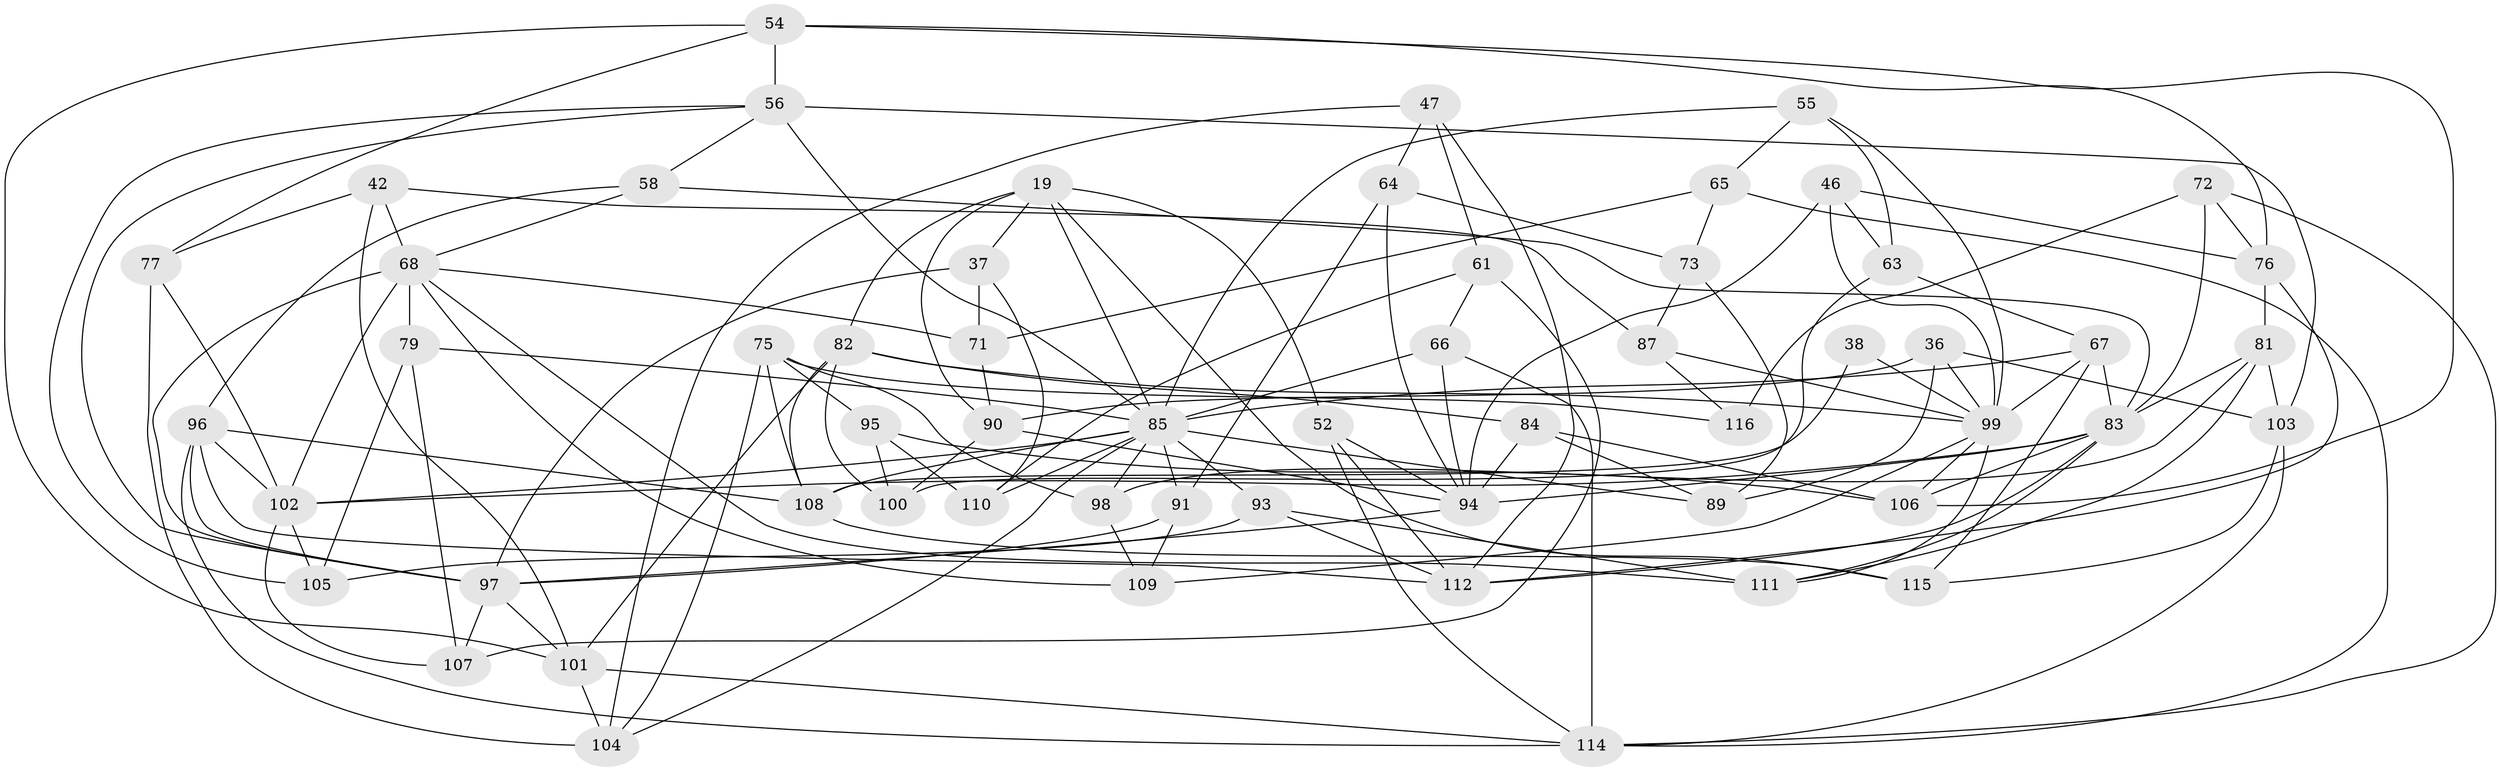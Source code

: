 // original degree distribution, {4: 1.0}
// Generated by graph-tools (version 1.1) at 2025/56/03/09/25 04:56:42]
// undirected, 58 vertices, 146 edges
graph export_dot {
graph [start="1"]
  node [color=gray90,style=filled];
  19 [super="+7+18"];
  36;
  37;
  38;
  42;
  46;
  47;
  52;
  54 [super="+43"];
  55;
  56 [super="+32+44"];
  58;
  61;
  63;
  64;
  65;
  66 [super="+45"];
  67 [super="+50"];
  68 [super="+26"];
  71;
  72;
  73;
  75 [super="+59"];
  76 [super="+23"];
  77;
  79;
  81 [super="+9"];
  82 [super="+34"];
  83 [super="+12+41+70+11"];
  84;
  85 [super="+80"];
  87;
  89;
  90 [super="+31"];
  91;
  93 [super="+3"];
  94 [super="+48"];
  95;
  96 [super="+57+53"];
  97 [super="+16+78"];
  98;
  99 [super="+33"];
  100;
  101 [super="+74+24"];
  102 [super="+86+92"];
  103 [super="+62"];
  104 [super="+15"];
  105;
  106 [super="+49"];
  107;
  108 [super="+60"];
  109;
  110;
  111 [super="+10"];
  112 [super="+22+40"];
  114 [super="+113"];
  115;
  116;
  19 -- 52;
  19 -- 37;
  19 -- 82;
  19 -- 90 [weight=2];
  19 -- 115;
  19 -- 85 [weight=2];
  36 -- 99;
  36 -- 89;
  36 -- 90;
  36 -- 103;
  37 -- 97;
  37 -- 110;
  37 -- 71;
  38 -- 99 [weight=2];
  38 -- 108 [weight=2];
  42 -- 77;
  42 -- 87;
  42 -- 101;
  42 -- 68;
  46 -- 76;
  46 -- 63;
  46 -- 94;
  46 -- 99;
  47 -- 112;
  47 -- 104;
  47 -- 64;
  47 -- 61;
  52 -- 94;
  52 -- 114;
  52 -- 112;
  54 -- 56 [weight=2];
  54 -- 77;
  54 -- 106;
  54 -- 76;
  54 -- 101;
  55 -- 63;
  55 -- 65;
  55 -- 99;
  55 -- 85;
  56 -- 58;
  56 -- 85 [weight=2];
  56 -- 97;
  56 -- 103;
  56 -- 105;
  58 -- 83;
  58 -- 68;
  58 -- 96;
  61 -- 110;
  61 -- 66;
  61 -- 107;
  63 -- 100;
  63 -- 67;
  64 -- 91;
  64 -- 73;
  64 -- 94;
  65 -- 71;
  65 -- 73;
  65 -- 114;
  66 -- 114 [weight=3];
  66 -- 94;
  66 -- 85;
  67 -- 83;
  67 -- 99 [weight=2];
  67 -- 115;
  67 -- 85;
  68 -- 79;
  68 -- 111;
  68 -- 97 [weight=2];
  68 -- 102 [weight=2];
  68 -- 71;
  68 -- 109;
  71 -- 90;
  72 -- 116;
  72 -- 114;
  72 -- 76;
  72 -- 83;
  73 -- 89;
  73 -- 87;
  75 -- 104;
  75 -- 116 [weight=2];
  75 -- 98;
  75 -- 95;
  75 -- 108;
  76 -- 81;
  76 -- 112 [weight=2];
  77 -- 102;
  77 -- 104;
  79 -- 107;
  79 -- 105;
  79 -- 85;
  81 -- 111;
  81 -- 98;
  81 -- 103 [weight=2];
  81 -- 83;
  82 -- 84;
  82 -- 108;
  82 -- 99;
  82 -- 100;
  82 -- 101;
  83 -- 94 [weight=2];
  83 -- 111;
  83 -- 106 [weight=4];
  83 -- 112 [weight=2];
  83 -- 102;
  84 -- 106;
  84 -- 89;
  84 -- 94;
  85 -- 110;
  85 -- 102 [weight=2];
  85 -- 98;
  85 -- 104;
  85 -- 108 [weight=2];
  85 -- 89;
  85 -- 91;
  85 -- 93;
  87 -- 116;
  87 -- 99;
  90 -- 100;
  90 -- 94;
  91 -- 109;
  91 -- 97;
  93 -- 105;
  93 -- 112 [weight=2];
  93 -- 111 [weight=2];
  94 -- 97 [weight=2];
  95 -- 110;
  95 -- 100;
  95 -- 106;
  96 -- 97;
  96 -- 112 [weight=2];
  96 -- 108;
  96 -- 102 [weight=2];
  96 -- 114;
  97 -- 101;
  97 -- 107;
  98 -- 109;
  99 -- 106;
  99 -- 109;
  99 -- 111;
  101 -- 104 [weight=2];
  101 -- 114 [weight=2];
  102 -- 105;
  102 -- 107;
  103 -- 115;
  103 -- 114;
  108 -- 115;
}
